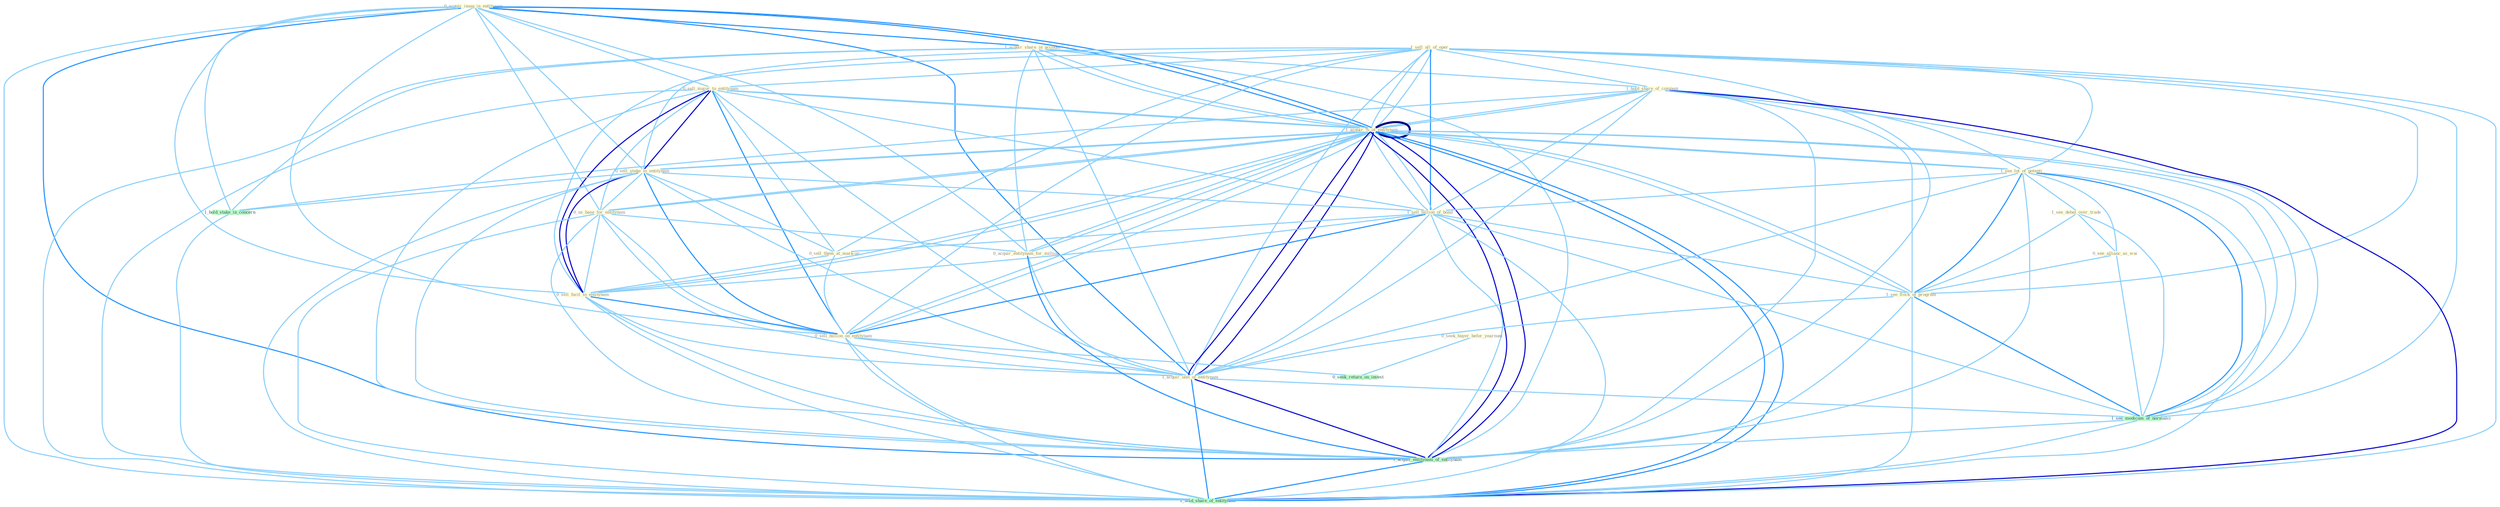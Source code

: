 Graph G{ 
    node
    [shape=polygon,style=filled,width=.5,height=.06,color="#BDFCC9",fixedsize=true,fontsize=4,
    fontcolor="#2f4f4f"];
    {node
    [color="#ffffe0", fontcolor="#8b7d6b"] "0_acquir_imag_in_entitynam " "1_acquir_share_in_account " "1_sell_all_of_oper " "1_hold_share_of_compani " "0_sell_major_to_entitynam " "1_acquir_%_of_entitynam " "1_acquir_%_of_entitynam " "0_sell_stake_to_entitynam " "0_us_base_for_entitynam " "1_see_lot_of_potenti " "1_sell_billion_of_bond " "0_sell_them_at_mark-up " "0_sell_facil_to_entitynam " "0_sell_billion_on_entitynam " "0_acquir_entitynam_for_million " "1_see_debat_over_trade " "0_see_allianc_as_wai " "1_see_flock_of_program " "0_seek_buyer_befor_yearnum " "1_acquir_unit_of_entitynam "}
{node [color="#fff0f5", fontcolor="#b22222"]}
edge [color="#B0E2FF"];

	"0_acquir_imag_in_entitynam " -- "1_acquir_share_in_account " [w="2", color="#1e90ff" , len=0.8];
	"0_acquir_imag_in_entitynam " -- "0_sell_major_to_entitynam " [w="1", color="#87cefa" ];
	"0_acquir_imag_in_entitynam " -- "1_acquir_%_of_entitynam " [w="2", color="#1e90ff" , len=0.8];
	"0_acquir_imag_in_entitynam " -- "1_acquir_%_of_entitynam " [w="2", color="#1e90ff" , len=0.8];
	"0_acquir_imag_in_entitynam " -- "0_sell_stake_to_entitynam " [w="1", color="#87cefa" ];
	"0_acquir_imag_in_entitynam " -- "0_us_base_for_entitynam " [w="1", color="#87cefa" ];
	"0_acquir_imag_in_entitynam " -- "0_sell_facil_to_entitynam " [w="1", color="#87cefa" ];
	"0_acquir_imag_in_entitynam " -- "0_sell_billion_on_entitynam " [w="1", color="#87cefa" ];
	"0_acquir_imag_in_entitynam " -- "0_acquir_entitynam_for_million " [w="1", color="#87cefa" ];
	"0_acquir_imag_in_entitynam " -- "1_acquir_unit_of_entitynam " [w="2", color="#1e90ff" , len=0.8];
	"0_acquir_imag_in_entitynam " -- "1_hold_stake_in_concern " [w="1", color="#87cefa" ];
	"0_acquir_imag_in_entitynam " -- "1_acquir_entitynam_of_entitynam " [w="2", color="#1e90ff" , len=0.8];
	"0_acquir_imag_in_entitynam " -- "1_hold_share_of_entitynam " [w="1", color="#87cefa" ];
	"1_acquir_share_in_account " -- "1_hold_share_of_compani " [w="1", color="#87cefa" ];
	"1_acquir_share_in_account " -- "1_acquir_%_of_entitynam " [w="1", color="#87cefa" ];
	"1_acquir_share_in_account " -- "1_acquir_%_of_entitynam " [w="1", color="#87cefa" ];
	"1_acquir_share_in_account " -- "0_acquir_entitynam_for_million " [w="1", color="#87cefa" ];
	"1_acquir_share_in_account " -- "1_acquir_unit_of_entitynam " [w="1", color="#87cefa" ];
	"1_acquir_share_in_account " -- "1_hold_stake_in_concern " [w="1", color="#87cefa" ];
	"1_acquir_share_in_account " -- "1_acquir_entitynam_of_entitynam " [w="1", color="#87cefa" ];
	"1_acquir_share_in_account " -- "1_hold_share_of_entitynam " [w="1", color="#87cefa" ];
	"1_sell_all_of_oper " -- "1_hold_share_of_compani " [w="1", color="#87cefa" ];
	"1_sell_all_of_oper " -- "0_sell_major_to_entitynam " [w="1", color="#87cefa" ];
	"1_sell_all_of_oper " -- "1_acquir_%_of_entitynam " [w="1", color="#87cefa" ];
	"1_sell_all_of_oper " -- "1_acquir_%_of_entitynam " [w="1", color="#87cefa" ];
	"1_sell_all_of_oper " -- "0_sell_stake_to_entitynam " [w="1", color="#87cefa" ];
	"1_sell_all_of_oper " -- "1_see_lot_of_potenti " [w="1", color="#87cefa" ];
	"1_sell_all_of_oper " -- "1_sell_billion_of_bond " [w="2", color="#1e90ff" , len=0.8];
	"1_sell_all_of_oper " -- "0_sell_them_at_mark-up " [w="1", color="#87cefa" ];
	"1_sell_all_of_oper " -- "0_sell_facil_to_entitynam " [w="1", color="#87cefa" ];
	"1_sell_all_of_oper " -- "0_sell_billion_on_entitynam " [w="1", color="#87cefa" ];
	"1_sell_all_of_oper " -- "1_see_flock_of_program " [w="1", color="#87cefa" ];
	"1_sell_all_of_oper " -- "1_acquir_unit_of_entitynam " [w="1", color="#87cefa" ];
	"1_sell_all_of_oper " -- "1_see_modicum_of_normalci " [w="1", color="#87cefa" ];
	"1_sell_all_of_oper " -- "1_acquir_entitynam_of_entitynam " [w="1", color="#87cefa" ];
	"1_sell_all_of_oper " -- "1_hold_share_of_entitynam " [w="1", color="#87cefa" ];
	"1_hold_share_of_compani " -- "1_acquir_%_of_entitynam " [w="1", color="#87cefa" ];
	"1_hold_share_of_compani " -- "1_acquir_%_of_entitynam " [w="1", color="#87cefa" ];
	"1_hold_share_of_compani " -- "1_see_lot_of_potenti " [w="1", color="#87cefa" ];
	"1_hold_share_of_compani " -- "1_sell_billion_of_bond " [w="1", color="#87cefa" ];
	"1_hold_share_of_compani " -- "1_see_flock_of_program " [w="1", color="#87cefa" ];
	"1_hold_share_of_compani " -- "1_acquir_unit_of_entitynam " [w="1", color="#87cefa" ];
	"1_hold_share_of_compani " -- "1_hold_stake_in_concern " [w="1", color="#87cefa" ];
	"1_hold_share_of_compani " -- "1_see_modicum_of_normalci " [w="1", color="#87cefa" ];
	"1_hold_share_of_compani " -- "1_acquir_entitynam_of_entitynam " [w="1", color="#87cefa" ];
	"1_hold_share_of_compani " -- "1_hold_share_of_entitynam " [w="3", color="#0000cd" , len=0.6];
	"0_sell_major_to_entitynam " -- "1_acquir_%_of_entitynam " [w="1", color="#87cefa" ];
	"0_sell_major_to_entitynam " -- "1_acquir_%_of_entitynam " [w="1", color="#87cefa" ];
	"0_sell_major_to_entitynam " -- "0_sell_stake_to_entitynam " [w="3", color="#0000cd" , len=0.6];
	"0_sell_major_to_entitynam " -- "0_us_base_for_entitynam " [w="1", color="#87cefa" ];
	"0_sell_major_to_entitynam " -- "1_sell_billion_of_bond " [w="1", color="#87cefa" ];
	"0_sell_major_to_entitynam " -- "0_sell_them_at_mark-up " [w="1", color="#87cefa" ];
	"0_sell_major_to_entitynam " -- "0_sell_facil_to_entitynam " [w="3", color="#0000cd" , len=0.6];
	"0_sell_major_to_entitynam " -- "0_sell_billion_on_entitynam " [w="2", color="#1e90ff" , len=0.8];
	"0_sell_major_to_entitynam " -- "1_acquir_unit_of_entitynam " [w="1", color="#87cefa" ];
	"0_sell_major_to_entitynam " -- "1_acquir_entitynam_of_entitynam " [w="1", color="#87cefa" ];
	"0_sell_major_to_entitynam " -- "1_hold_share_of_entitynam " [w="1", color="#87cefa" ];
	"1_acquir_%_of_entitynam " -- "1_acquir_%_of_entitynam " [w="4", style=bold, color="#000080", len=0.4];
	"1_acquir_%_of_entitynam " -- "0_sell_stake_to_entitynam " [w="1", color="#87cefa" ];
	"1_acquir_%_of_entitynam " -- "0_us_base_for_entitynam " [w="1", color="#87cefa" ];
	"1_acquir_%_of_entitynam " -- "1_see_lot_of_potenti " [w="1", color="#87cefa" ];
	"1_acquir_%_of_entitynam " -- "1_sell_billion_of_bond " [w="1", color="#87cefa" ];
	"1_acquir_%_of_entitynam " -- "0_sell_facil_to_entitynam " [w="1", color="#87cefa" ];
	"1_acquir_%_of_entitynam " -- "0_sell_billion_on_entitynam " [w="1", color="#87cefa" ];
	"1_acquir_%_of_entitynam " -- "0_acquir_entitynam_for_million " [w="1", color="#87cefa" ];
	"1_acquir_%_of_entitynam " -- "1_see_flock_of_program " [w="1", color="#87cefa" ];
	"1_acquir_%_of_entitynam " -- "1_acquir_unit_of_entitynam " [w="3", color="#0000cd" , len=0.6];
	"1_acquir_%_of_entitynam " -- "1_see_modicum_of_normalci " [w="1", color="#87cefa" ];
	"1_acquir_%_of_entitynam " -- "1_acquir_entitynam_of_entitynam " [w="3", color="#0000cd" , len=0.6];
	"1_acquir_%_of_entitynam " -- "1_hold_share_of_entitynam " [w="2", color="#1e90ff" , len=0.8];
	"1_acquir_%_of_entitynam " -- "0_sell_stake_to_entitynam " [w="1", color="#87cefa" ];
	"1_acquir_%_of_entitynam " -- "0_us_base_for_entitynam " [w="1", color="#87cefa" ];
	"1_acquir_%_of_entitynam " -- "1_see_lot_of_potenti " [w="1", color="#87cefa" ];
	"1_acquir_%_of_entitynam " -- "1_sell_billion_of_bond " [w="1", color="#87cefa" ];
	"1_acquir_%_of_entitynam " -- "0_sell_facil_to_entitynam " [w="1", color="#87cefa" ];
	"1_acquir_%_of_entitynam " -- "0_sell_billion_on_entitynam " [w="1", color="#87cefa" ];
	"1_acquir_%_of_entitynam " -- "0_acquir_entitynam_for_million " [w="1", color="#87cefa" ];
	"1_acquir_%_of_entitynam " -- "1_see_flock_of_program " [w="1", color="#87cefa" ];
	"1_acquir_%_of_entitynam " -- "1_acquir_unit_of_entitynam " [w="3", color="#0000cd" , len=0.6];
	"1_acquir_%_of_entitynam " -- "1_see_modicum_of_normalci " [w="1", color="#87cefa" ];
	"1_acquir_%_of_entitynam " -- "1_acquir_entitynam_of_entitynam " [w="3", color="#0000cd" , len=0.6];
	"1_acquir_%_of_entitynam " -- "1_hold_share_of_entitynam " [w="2", color="#1e90ff" , len=0.8];
	"0_sell_stake_to_entitynam " -- "0_us_base_for_entitynam " [w="1", color="#87cefa" ];
	"0_sell_stake_to_entitynam " -- "1_sell_billion_of_bond " [w="1", color="#87cefa" ];
	"0_sell_stake_to_entitynam " -- "0_sell_them_at_mark-up " [w="1", color="#87cefa" ];
	"0_sell_stake_to_entitynam " -- "0_sell_facil_to_entitynam " [w="3", color="#0000cd" , len=0.6];
	"0_sell_stake_to_entitynam " -- "0_sell_billion_on_entitynam " [w="2", color="#1e90ff" , len=0.8];
	"0_sell_stake_to_entitynam " -- "1_acquir_unit_of_entitynam " [w="1", color="#87cefa" ];
	"0_sell_stake_to_entitynam " -- "1_hold_stake_in_concern " [w="1", color="#87cefa" ];
	"0_sell_stake_to_entitynam " -- "1_acquir_entitynam_of_entitynam " [w="1", color="#87cefa" ];
	"0_sell_stake_to_entitynam " -- "1_hold_share_of_entitynam " [w="1", color="#87cefa" ];
	"0_us_base_for_entitynam " -- "0_sell_facil_to_entitynam " [w="1", color="#87cefa" ];
	"0_us_base_for_entitynam " -- "0_sell_billion_on_entitynam " [w="1", color="#87cefa" ];
	"0_us_base_for_entitynam " -- "0_acquir_entitynam_for_million " [w="1", color="#87cefa" ];
	"0_us_base_for_entitynam " -- "1_acquir_unit_of_entitynam " [w="1", color="#87cefa" ];
	"0_us_base_for_entitynam " -- "1_acquir_entitynam_of_entitynam " [w="1", color="#87cefa" ];
	"0_us_base_for_entitynam " -- "1_hold_share_of_entitynam " [w="1", color="#87cefa" ];
	"1_see_lot_of_potenti " -- "1_sell_billion_of_bond " [w="1", color="#87cefa" ];
	"1_see_lot_of_potenti " -- "1_see_debat_over_trade " [w="1", color="#87cefa" ];
	"1_see_lot_of_potenti " -- "0_see_allianc_as_wai " [w="1", color="#87cefa" ];
	"1_see_lot_of_potenti " -- "1_see_flock_of_program " [w="2", color="#1e90ff" , len=0.8];
	"1_see_lot_of_potenti " -- "1_acquir_unit_of_entitynam " [w="1", color="#87cefa" ];
	"1_see_lot_of_potenti " -- "1_see_modicum_of_normalci " [w="2", color="#1e90ff" , len=0.8];
	"1_see_lot_of_potenti " -- "1_acquir_entitynam_of_entitynam " [w="1", color="#87cefa" ];
	"1_see_lot_of_potenti " -- "1_hold_share_of_entitynam " [w="1", color="#87cefa" ];
	"1_sell_billion_of_bond " -- "0_sell_them_at_mark-up " [w="1", color="#87cefa" ];
	"1_sell_billion_of_bond " -- "0_sell_facil_to_entitynam " [w="1", color="#87cefa" ];
	"1_sell_billion_of_bond " -- "0_sell_billion_on_entitynam " [w="2", color="#1e90ff" , len=0.8];
	"1_sell_billion_of_bond " -- "1_see_flock_of_program " [w="1", color="#87cefa" ];
	"1_sell_billion_of_bond " -- "1_acquir_unit_of_entitynam " [w="1", color="#87cefa" ];
	"1_sell_billion_of_bond " -- "1_see_modicum_of_normalci " [w="1", color="#87cefa" ];
	"1_sell_billion_of_bond " -- "1_acquir_entitynam_of_entitynam " [w="1", color="#87cefa" ];
	"1_sell_billion_of_bond " -- "1_hold_share_of_entitynam " [w="1", color="#87cefa" ];
	"0_sell_them_at_mark-up " -- "0_sell_facil_to_entitynam " [w="1", color="#87cefa" ];
	"0_sell_them_at_mark-up " -- "0_sell_billion_on_entitynam " [w="1", color="#87cefa" ];
	"0_sell_facil_to_entitynam " -- "0_sell_billion_on_entitynam " [w="2", color="#1e90ff" , len=0.8];
	"0_sell_facil_to_entitynam " -- "1_acquir_unit_of_entitynam " [w="1", color="#87cefa" ];
	"0_sell_facil_to_entitynam " -- "1_acquir_entitynam_of_entitynam " [w="1", color="#87cefa" ];
	"0_sell_facil_to_entitynam " -- "1_hold_share_of_entitynam " [w="1", color="#87cefa" ];
	"0_sell_billion_on_entitynam " -- "1_acquir_unit_of_entitynam " [w="1", color="#87cefa" ];
	"0_sell_billion_on_entitynam " -- "0_seek_return_on_invest " [w="1", color="#87cefa" ];
	"0_sell_billion_on_entitynam " -- "1_acquir_entitynam_of_entitynam " [w="1", color="#87cefa" ];
	"0_sell_billion_on_entitynam " -- "1_hold_share_of_entitynam " [w="1", color="#87cefa" ];
	"0_acquir_entitynam_for_million " -- "1_acquir_unit_of_entitynam " [w="1", color="#87cefa" ];
	"0_acquir_entitynam_for_million " -- "1_acquir_entitynam_of_entitynam " [w="2", color="#1e90ff" , len=0.8];
	"1_see_debat_over_trade " -- "0_see_allianc_as_wai " [w="1", color="#87cefa" ];
	"1_see_debat_over_trade " -- "1_see_flock_of_program " [w="1", color="#87cefa" ];
	"1_see_debat_over_trade " -- "1_see_modicum_of_normalci " [w="1", color="#87cefa" ];
	"0_see_allianc_as_wai " -- "1_see_flock_of_program " [w="1", color="#87cefa" ];
	"0_see_allianc_as_wai " -- "1_see_modicum_of_normalci " [w="1", color="#87cefa" ];
	"1_see_flock_of_program " -- "1_acquir_unit_of_entitynam " [w="1", color="#87cefa" ];
	"1_see_flock_of_program " -- "1_see_modicum_of_normalci " [w="2", color="#1e90ff" , len=0.8];
	"1_see_flock_of_program " -- "1_acquir_entitynam_of_entitynam " [w="1", color="#87cefa" ];
	"1_see_flock_of_program " -- "1_hold_share_of_entitynam " [w="1", color="#87cefa" ];
	"0_seek_buyer_befor_yearnum " -- "0_seek_return_on_invest " [w="1", color="#87cefa" ];
	"1_acquir_unit_of_entitynam " -- "1_see_modicum_of_normalci " [w="1", color="#87cefa" ];
	"1_acquir_unit_of_entitynam " -- "1_acquir_entitynam_of_entitynam " [w="3", color="#0000cd" , len=0.6];
	"1_acquir_unit_of_entitynam " -- "1_hold_share_of_entitynam " [w="2", color="#1e90ff" , len=0.8];
	"1_hold_stake_in_concern " -- "1_hold_share_of_entitynam " [w="1", color="#87cefa" ];
	"1_see_modicum_of_normalci " -- "1_acquir_entitynam_of_entitynam " [w="1", color="#87cefa" ];
	"1_see_modicum_of_normalci " -- "1_hold_share_of_entitynam " [w="1", color="#87cefa" ];
	"1_acquir_entitynam_of_entitynam " -- "1_hold_share_of_entitynam " [w="2", color="#1e90ff" , len=0.8];
}